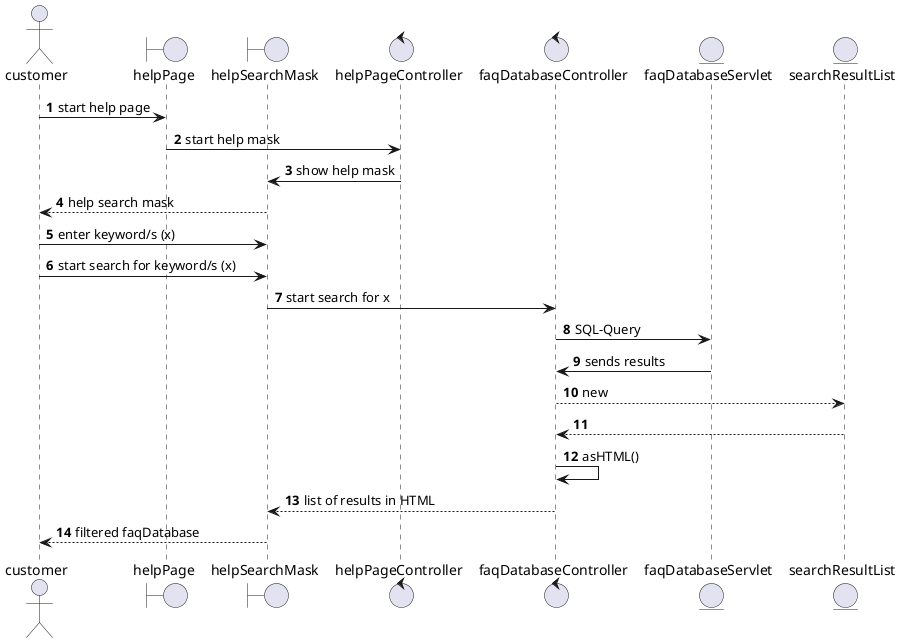 @startuml
'https://plantuml.com/sequence-diagram


actor customer
boundary helpPage
boundary helpSearchMask
control helpPageController
control faqDatabaseController
entity faqDatabaseServlet



entity searchResultList

autonumber

customer -> helpPage: start help page
helpPage -> helpPageController: start help mask
helpSearchMask <- helpPageController: show help mask
customer <-- helpSearchMask: help search mask
customer -> helpSearchMask: enter keyword/s (x)
customer -> helpSearchMask: start search for keyword/s (x)
helpSearchMask -> faqDatabaseController : start search for x
faqDatabaseController -> faqDatabaseServlet: SQL-Query
faqDatabaseServlet -> faqDatabaseController: sends results
faqDatabaseController --> searchResultList: new
searchResultList --> faqDatabaseController:
faqDatabaseController -> faqDatabaseController : asHTML()
faqDatabaseController --> helpSearchMask: list of results in HTML
helpSearchMask --> customer: filtered faqDatabase
@enduml
'created: 21.5.21: bella, lukas, rahgawi
'edited: 24.5.21: bella, lukas